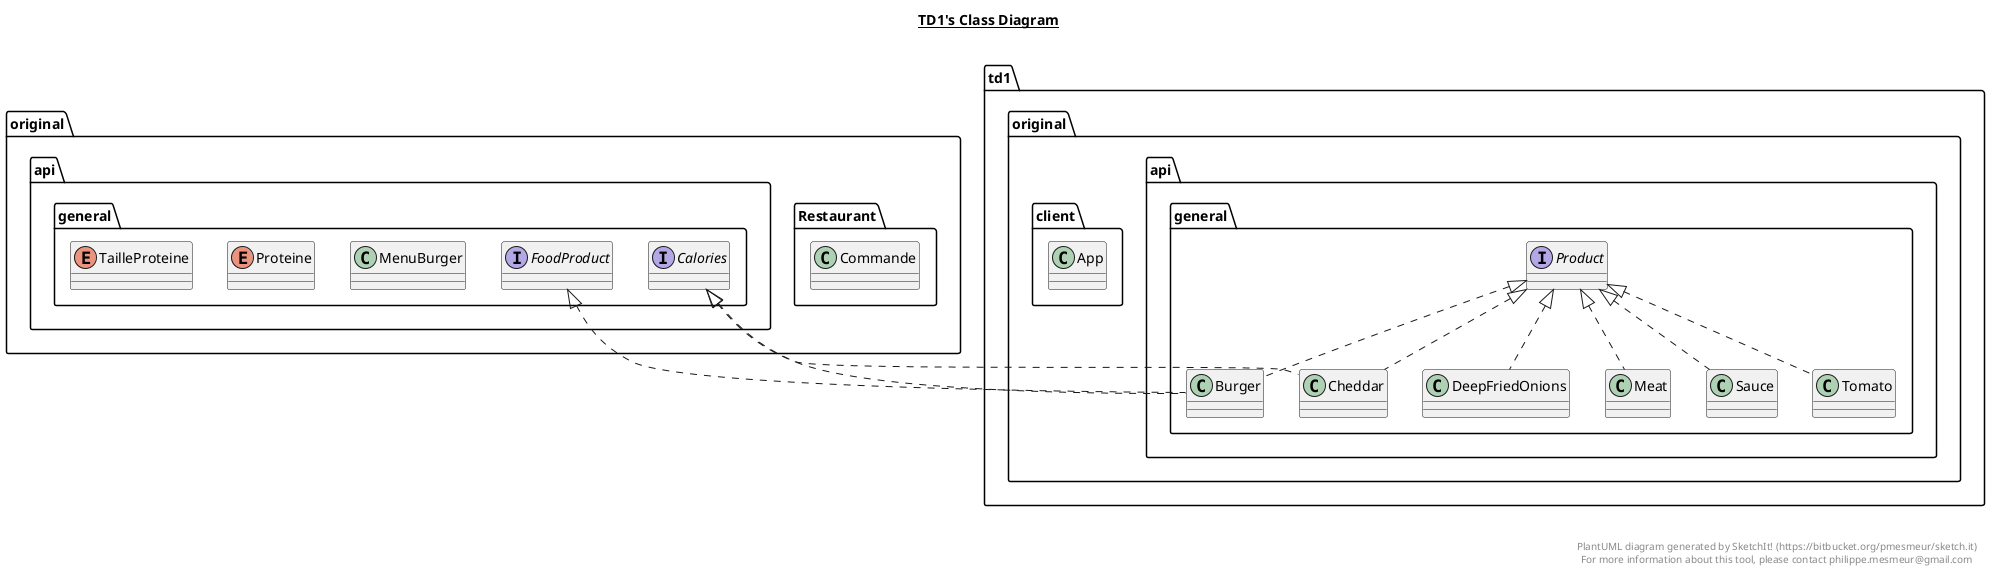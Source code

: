 @startuml

title __TD1's Class Diagram__\n

  namespace original.Restaurant {
    class original.Restaurant.Commande {
    }
  }
  

  namespace original.api.general {
    interface original.api.general.Calories {
    }
  }
  

  namespace original.api.general {
    interface original.api.general.FoodProduct {
    }
  }
  

  namespace original.api.general {
    class original.api.general.MenuBurger {
    }
  }
  

  namespace original.api.general {
    enum Proteine {
    }
  }
  

  namespace original.api.general {
    enum TailleProteine {
    }
  }
  

  namespace td1.original.api.general {
    class td1.original.api.general.Burger {
    }
  }
  

  namespace td1.original.api.general {
    class td1.original.api.general.Cheddar {
    }
  }
  

  namespace td1.original.api.general {
    class td1.original.api.general.DeepFriedOnions {
    }
  }
  

  namespace td1.original.api.general {
    class td1.original.api.general.Meat {
    }
  }
  

  namespace td1.original.api.general {
    interface td1.original.api.general.Product {
    }
  }
  

  namespace td1.original.api.general {
    class td1.original.api.general.Sauce {
    }
  }
  

  namespace td1.original.api.general {
    class td1.original.api.general.Tomato {
    }
  }
  

  namespace td1.original.client {
    class td1.original.client.App {
    }
  }
  

  original.api.general.MenuBurger o-- td1.original.api.general.Sauce.SauceType : sauce
  td1.original.api.general.Burger .up.|> Product
  td1.original.api.general.Burger .up.|> original.api.general.Calories
  td1.original.api.general.Burger .up.|> original.api.general.FoodProduct
  td1.original.api.general.Cheddar .up.|> Product
  td1.original.api.general.Cheddar .up.|> original.api.general.Calories
  td1.original.api.general.DeepFriedOnions .up.|> Product
  td1.original.api.general.Meat .up.|> Product
  td1.original.api.general.Meat o-- td1.original.api.general.Meat.MeatType : type
  td1.original.api.general.Sauce .up.|> Product
  td1.original.api.general.Sauce o-- td1.original.api.general.Sauce.SauceType : type
  td1.original.api.general.Tomato .up.|> Product


right footer


PlantUML diagram generated by SketchIt! (https://bitbucket.org/pmesmeur/sketch.it)
For more information about this tool, please contact philippe.mesmeur@gmail.com
endfooter

@enduml
